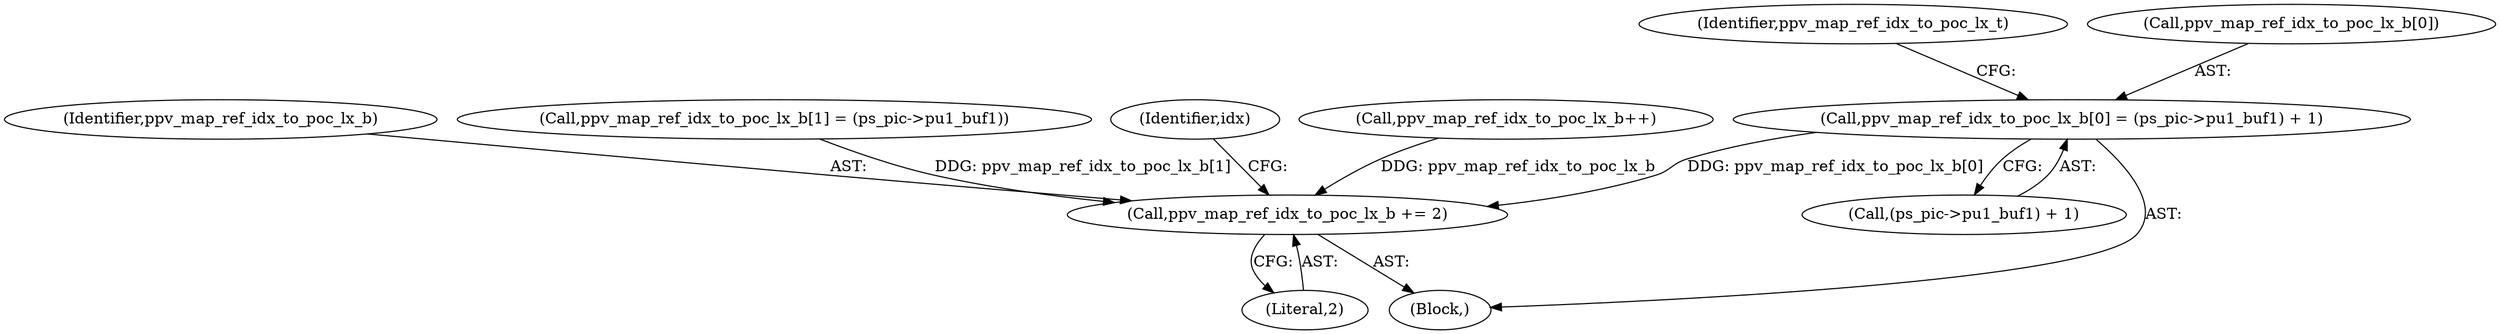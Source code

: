 digraph "0_Android_943323f1d9d3dd5c2634deb26cbe72343ca6b3db_0@array" {
"1000650" [label="(Call,ppv_map_ref_idx_to_poc_lx_b[0] = (ps_pic->pu1_buf1) + 1)"];
"1000671" [label="(Call,ppv_map_ref_idx_to_poc_lx_b += 2)"];
"1000672" [label="(Identifier,ppv_map_ref_idx_to_poc_lx_b)"];
"1000661" [label="(Identifier,ppv_map_ref_idx_to_poc_lx_t)"];
"1000643" [label="(Call,ppv_map_ref_idx_to_poc_lx_b[1] = (ps_pic->pu1_buf1))"];
"1000673" [label="(Literal,2)"];
"1000625" [label="(Identifier,idx)"];
"1000651" [label="(Call,ppv_map_ref_idx_to_poc_lx_b[0])"];
"1000609" [label="(Call,ppv_map_ref_idx_to_poc_lx_b++)"];
"1000654" [label="(Call,(ps_pic->pu1_buf1) + 1)"];
"1000650" [label="(Call,ppv_map_ref_idx_to_poc_lx_b[0] = (ps_pic->pu1_buf1) + 1)"];
"1000671" [label="(Call,ppv_map_ref_idx_to_poc_lx_b += 2)"];
"1000626" [label="(Block,)"];
"1000650" -> "1000626"  [label="AST: "];
"1000650" -> "1000654"  [label="CFG: "];
"1000651" -> "1000650"  [label="AST: "];
"1000654" -> "1000650"  [label="AST: "];
"1000661" -> "1000650"  [label="CFG: "];
"1000650" -> "1000671"  [label="DDG: ppv_map_ref_idx_to_poc_lx_b[0]"];
"1000671" -> "1000626"  [label="AST: "];
"1000671" -> "1000673"  [label="CFG: "];
"1000672" -> "1000671"  [label="AST: "];
"1000673" -> "1000671"  [label="AST: "];
"1000625" -> "1000671"  [label="CFG: "];
"1000643" -> "1000671"  [label="DDG: ppv_map_ref_idx_to_poc_lx_b[1]"];
"1000609" -> "1000671"  [label="DDG: ppv_map_ref_idx_to_poc_lx_b"];
}
